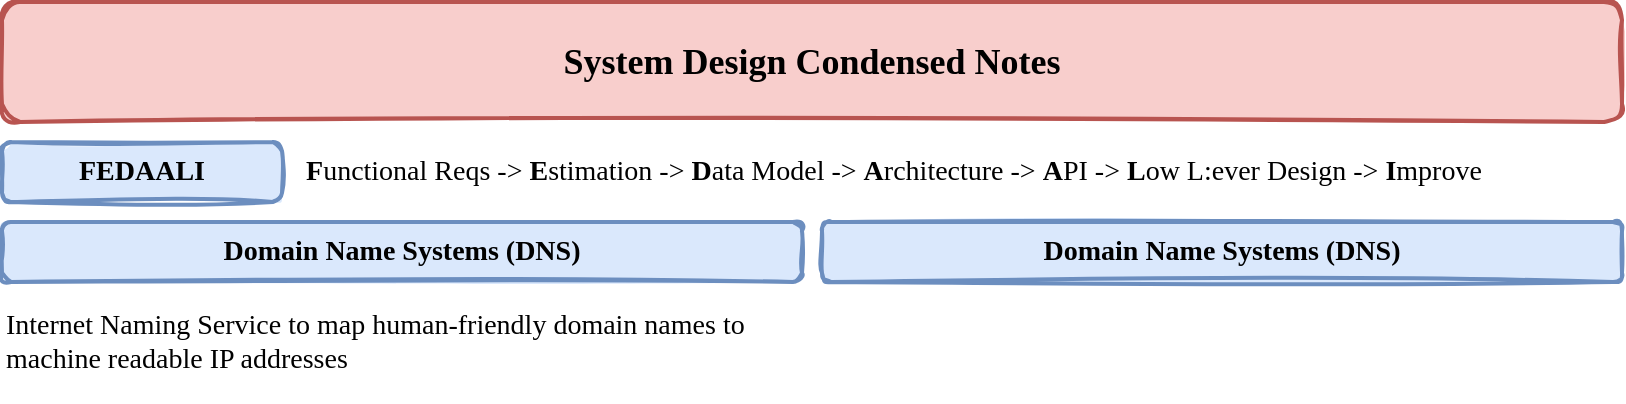 <mxfile>
    <diagram id="Q5oIXwlDFO6tyWQs4No6" name="Page-1">
        <mxGraphModel dx="869" dy="816" grid="1" gridSize="10" guides="1" tooltips="1" connect="1" arrows="1" fold="1" page="1" pageScale="1" pageWidth="850" pageHeight="1100" math="0" shadow="0">
            <root>
                <mxCell id="0"/>
                <mxCell id="1" parent="0"/>
                <mxCell id="29" value="&lt;span style=&quot;line-height: 1 ; font-size: 14px&quot;&gt;&lt;b&gt;F&lt;/b&gt;unctional Reqs -&amp;gt; &lt;b&gt;E&lt;/b&gt;stimation -&amp;gt; &lt;b&gt;D&lt;/b&gt;ata Model -&amp;gt; &lt;b&gt;A&lt;/b&gt;rchitecture -&amp;gt; &lt;b&gt;A&lt;/b&gt;PI -&amp;gt; &lt;b&gt;L&lt;/b&gt;ow L:ever Design -&amp;gt; &lt;b&gt;I&lt;/b&gt;mprove&lt;br style=&quot;font-size: 14px&quot;&gt;&lt;/span&gt;" style="text;html=1;align=left;verticalAlign=middle;resizable=0;points=[];autosize=1;strokeColor=none;fillColor=none;fontSize=14;fontFamily=Coming Soon;fontStyle=0" parent="1" vertex="1">
                    <mxGeometry x="170" y="95" width="650" height="20" as="geometry"/>
                </mxCell>
                <mxCell id="30" value="&lt;span style=&quot;font-size: 18px;&quot;&gt;System Design Condensed Notes&lt;/span&gt;" style="rounded=1;whiteSpace=wrap;html=1;shadow=0;glass=0;sketch=1;fillStyle=solid;fontFamily=Coming Soon;fontSource=https%3A%2F%2Ffonts.googleapis.com%2Fcss%3Ffamily%3DComing%2BSoon;fontSize=18;strokeWidth=2;fillColor=#f8cecc;strokeColor=#b85450;fontStyle=1" parent="1" vertex="1">
                    <mxGeometry x="20" y="20" width="810" height="60" as="geometry"/>
                </mxCell>
                <mxCell id="32" value="&lt;span style=&quot;font-size: 14px;&quot;&gt;Domain Name Systems (DNS)&lt;/span&gt;" style="rounded=1;whiteSpace=wrap;html=1;shadow=0;glass=0;sketch=1;fillStyle=solid;fontFamily=Coming Soon;fontSource=https%3A%2F%2Ffonts.googleapis.com%2Fcss%3Ffamily%3DComing%2BSoon;fontSize=14;strokeWidth=2;fillColor=#dae8fc;strokeColor=#6c8ebf;fontStyle=1;" parent="1" vertex="1">
                    <mxGeometry x="20" y="130" width="400" height="30" as="geometry"/>
                </mxCell>
                <mxCell id="33" value="&lt;span style=&quot;font-size: 14px&quot;&gt;FEDAALI&lt;/span&gt;" style="rounded=1;whiteSpace=wrap;html=1;shadow=0;glass=0;sketch=1;fillStyle=solid;fontFamily=Coming Soon;fontSource=https%3A%2F%2Ffonts.googleapis.com%2Fcss%3Ffamily%3DComing%2BSoon;fontSize=14;strokeWidth=2;fillColor=#dae8fc;strokeColor=#6c8ebf;fontStyle=1;" parent="1" vertex="1">
                    <mxGeometry x="20" y="90" width="140" height="30" as="geometry"/>
                </mxCell>
                <mxCell id="35" value="&lt;span style=&quot;font-size: 14px;&quot;&gt;Domain Name Systems (DNS)&lt;/span&gt;" style="rounded=1;whiteSpace=wrap;html=1;shadow=0;glass=0;sketch=1;fillStyle=solid;fontFamily=Coming Soon;fontSource=https%3A%2F%2Ffonts.googleapis.com%2Fcss%3Ffamily%3DComing%2BSoon;fontSize=14;strokeWidth=2;fillColor=#dae8fc;strokeColor=#6c8ebf;fontStyle=1;" parent="1" vertex="1">
                    <mxGeometry x="430" y="130" width="400" height="30" as="geometry"/>
                </mxCell>
                <mxCell id="36" value="Internet Naming Service to map human-friendly domain names to machine readable IP addresses" style="rounded=1;whiteSpace=wrap;html=1;shadow=0;glass=0;sketch=1;fillStyle=solid;fontFamily=Coming Soon;fontSource=https%3A%2F%2Ffonts.googleapis.com%2Fcss%3Ffamily%3DComing%2BSoon;fontSize=14;strokeWidth=2;align=left;strokeColor=none;fillColor=none;" parent="1" vertex="1">
                    <mxGeometry x="20" y="160" width="400" height="60" as="geometry"/>
                </mxCell>
            </root>
        </mxGraphModel>
    </diagram>
</mxfile>